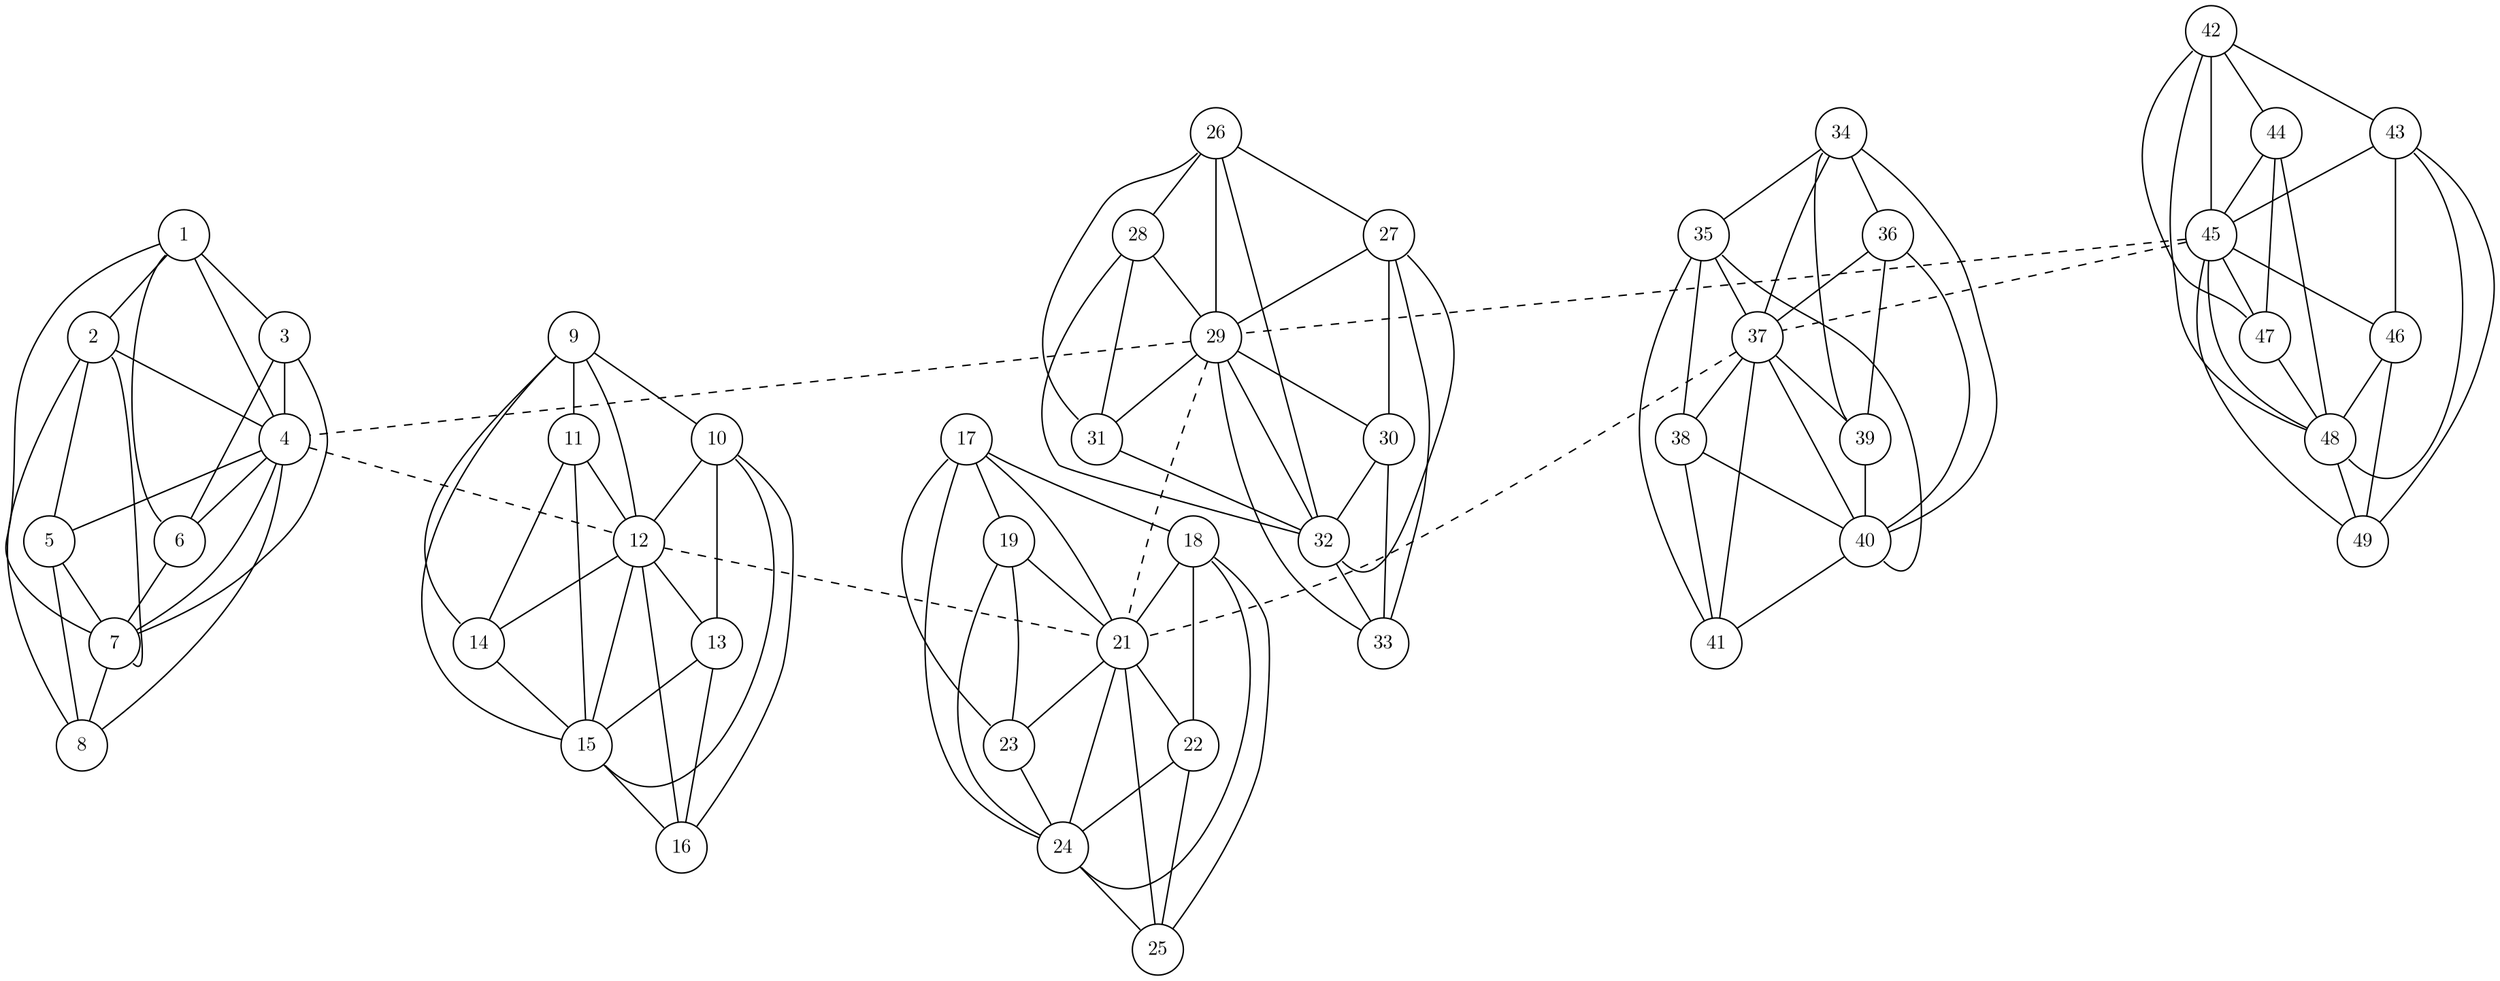 /*
 * Build using:
 * neato -Tpdf -O cluster_08.dot
 *
 */
graph {
	graph [
		overlap=true,
		splines=true,
		margin = "0,0",
		fontname = "STIX Two Math",
		esep = "0.5"
	];

	node [
		shape=circle,
		fixedsize=true, // don't allow nodes to change sizes dynamically
		width=0.5, // relative to the underlying coordinate grid?
		color="black", // node border color (X11 or HTML colors)
		fillcolor="white", // node fill color (X11 or HTML colors)
		fontname = "STIX Two Math",
	];

	edge [
	];

	c1n1 [pos="-02.00, 02.00!", label="1"];
	c1n2 [pos="-01.00, 02.00!", label="2"];
	c1n3 [pos="-02.50, 01.00!", label="3"];
	c1n4 [pos="-01.50, 01.00!", label="4"];
	c1n5 [pos="-00.50, 01.00!", label="5"];
	c1n6 [pos="-03.00, 00.00!", label="6"];
	c1n7 [pos="-02.00, 00.00!", label="7"];
	c1n8 [pos="-01.00, 00.00!", label="8"];
	subgraph 1 {
		c1n1:sw -- c1n6:nw;
		c1n1 -- {c1n3 c1n7 c1n4 c1n2};
		c1n2 -- {c1n4 c1n8 c1n5};
		c1n2:se -- c1n7:se;
		c1n3 -- {c1n4 c1n7 c1n6};
		c1n4 -- {c1n5 c1n8 c1n7 c1n6};
		c1n5 -- {c1n7 c1n8};
		c1n6 -- {c1n7};
		c1n7 -- {c1n8 };
		c1n8 -- {};
	}

	c2n1 [pos="-02.00, 05.00!", label="9"];
	c2n2 [pos="-01.00, 05.00!", label="10"];
	c2n3 [pos="-02.50, 04.00!", label="11"];
	c2n4 [pos="-01.50, 04.00!", label="12"];
	c2n5 [pos="-00.50, 04.00!", label="13"];
	c2n6 [pos="-03.00, 03.00!", label="14"];
	c2n7 [pos="-02.00, 03.00!", label="15"];
	c2n8 [pos="-01.00, 03.00!", label="16"];
	subgraph 2 {
		c2n1:sw -- c2n6:nw;
		c2n1 -- {c2n3 c2n7 c2n4 c2n2};
		c2n2 -- {c2n4 c2n8 c2n5};
		c2n2:se -- c2n7:se;
		c2n3 -- {c2n4 c2n7 c2n6};
		c2n4 -- {c2n5 c2n8 c2n7 c2n6};
		c2n5 -- {c2n7 c2n8};
		c2n6 -- {c2n7};
		c2n7 -- {c2n8 };
		c2n8 -- {};
	}

	c3n1 [pos="01.00, 05.00!", label="17"];
	c3n2 [pos="02.00, 05.00!", label="18"];
	c3n3 [pos="00.50, 04.00!", label="19"];
	c3n4 [pos="01.50, 04.00!", label="21"];
	c3n5 [pos="02.50, 04.00!", label="22"];
	c3n6 [pos="00.00, 03.00!", label="23"];
	c3n7 [pos="01.00, 03.00!", label="24"];
	c3n8 [pos="02.00, 03.00!", label="25"];
	subgraph 3 {
		c3n1:sw -- c3n6:nw;
		c3n1 -- {c3n3 c3n7 c3n4 c3n2};
		c3n2 -- {c3n4 c3n8 c3n5};
		c3n2:se -- c3n7:se;
		c3n3 -- {c3n4 c3n7 c3n6};
		c3n4 -- {c3n5 c3n8 c3n7 c3n6};
		c3n5 -- {c3n7 c3n8};
		c3n6 -- {c3n7};
		c3n7 -- {c3n8 };
		c3n8 -- {};
	}

	c4n1 [pos="01.00, 02.00!", label="26"];
	c4n2 [pos="02.00, 02.00!", label="27"];
	c4n3 [pos="00.50, 01.00!", label="28"];
	c4n4 [pos="01.50, 01.00!", label="29"];
	c4n5 [pos="02.50, 01.00!", label="30"];
	c4n6 [pos="00.00, 00.00!", label="31"];
	c4n7 [pos="01.00, 00.00!", label="32"];
	c4n8 [pos="02.00, 00.00!", label="33"];
	subgraph 4 {
		c4n1:sw -- c4n6:nw;
		c4n1 -- {c4n3 c4n7 c4n4 c4n2};
		c4n2 -- {c4n4 c4n8 c4n5};
		c4n2:se -- c4n7:se;
		c4n3 -- {c4n4 c4n7 c4n6};
		c4n4 -- {c4n5 c4n8 c4n7 c4n6};
		c4n5 -- {c4n7 c4n8};
		c4n6 -- {c4n7};
		c4n7 -- {c4n8 };
		c4n8 -- {};
	}

	c5n1 [pos="04.00, 05.00!", label="34"];
	c5n2 [pos="05.00, 05.00!", label="35"];
	c5n3 [pos="03.50, 04.00!", label="36"];
	c5n4 [pos="04.50, 04.00!", label="37"];
	c5n5 [pos="05.50, 04.00!", label="38"];
	c5n6 [pos="03.00, 03.00!", label="39"];
	c5n7 [pos="04.00, 03.00!", label="40"];
	c5n8 [pos="05.00, 03.00!", label="41"];
	subgraph 5 {
		c5n1:sw -- c5n6:nw;
		c5n1 -- {c5n3 c5n7 c5n4 c5n2};
		c5n2 -- {c5n4 c5n8 c5n5};
		c5n2:se -- c5n7:se;
		c5n3 -- {c5n4 c5n7 c5n6};
		c5n4 -- {c5n5 c5n8 c5n7 c5n6};
		c5n5 -- {c5n7 c5n8};
		c5n6 -- {c5n7};
		c5n7 -- {c5n8 };
		c5n8 -- {};
	}

	c6n1 [pos="04.00, 02.00!", label="42"];
	c6n2 [pos="05.00, 02.00!", label="43"];
	c6n3 [pos="03.50, 01.00!", label="44"];
	c6n4 [pos="04.50, 01.00!", label="45"];
	c6n5 [pos="05.50, 01.00!", label="46"];
	c6n6 [pos="03.00, 00.00!", label="47"];
	c6n7 [pos="04.00, 00.00!", label="48"];
	c6n8 [pos="05.00, 00.00!", label="49"];
	subgraph 6 {
		c6n1:sw -- c6n6:nw;
		c6n1 -- {c6n3 c6n7 c6n4 c6n2};
		c6n2 -- {c6n4 c6n8 c6n5};
		c6n2:se -- c6n7:se;
		c6n3 -- {c6n4 c6n7 c6n6};
		c6n4 -- {c6n5 c6n8 c6n7 c6n6};
		c6n5 -- {c6n7 c6n8};
		c6n6 -- {c6n7};
		c6n7 -- {c6n8 };
		c6n8 -- {};
	}

	c1n4 -- c2n4 [style = dashed];
	c2n4 -- c3n4 [style = dashed];
	c4n4 -- c1n4 [style = dashed];
	c4n4 -- c3n4 [style = dashed];
	c5n4 -- c3n4 [style = dashed];
	c6n4 -- c4n4 [style = dashed];
	c6n4 -- c5n4 [style = dashed];
}
